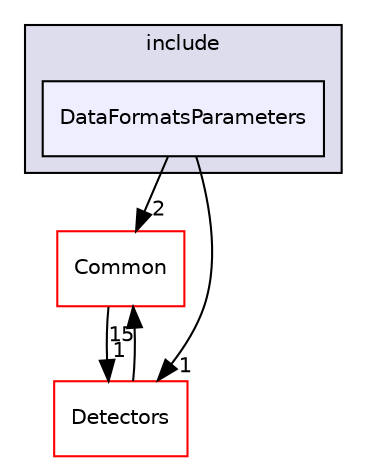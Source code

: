 digraph "/home/travis/build/AliceO2Group/AliceO2/DataFormats/Parameters/include/DataFormatsParameters" {
  bgcolor=transparent;
  compound=true
  node [ fontsize="10", fontname="Helvetica"];
  edge [ labelfontsize="10", labelfontname="Helvetica"];
  subgraph clusterdir_04f156109dbc2fc51b99c265fe2b4a64 {
    graph [ bgcolor="#ddddee", pencolor="black", label="include" fontname="Helvetica", fontsize="10", URL="dir_04f156109dbc2fc51b99c265fe2b4a64.html"]
  dir_ba84ff22fb82a1ad72bd77f527e4e587 [shape=box, label="DataFormatsParameters", style="filled", fillcolor="#eeeeff", pencolor="black", URL="dir_ba84ff22fb82a1ad72bd77f527e4e587.html"];
  }
  dir_4ab6b4cc6a7edbff49100e9123df213f [shape=box label="Common" color="red" URL="dir_4ab6b4cc6a7edbff49100e9123df213f.html"];
  dir_2801adc79bf3c286b1b479858d2cade4 [shape=box label="Detectors" color="red" URL="dir_2801adc79bf3c286b1b479858d2cade4.html"];
  dir_ba84ff22fb82a1ad72bd77f527e4e587->dir_4ab6b4cc6a7edbff49100e9123df213f [headlabel="2", labeldistance=1.5 headhref="dir_000262_000027.html"];
  dir_ba84ff22fb82a1ad72bd77f527e4e587->dir_2801adc79bf3c286b1b479858d2cade4 [headlabel="1", labeldistance=1.5 headhref="dir_000262_000086.html"];
  dir_4ab6b4cc6a7edbff49100e9123df213f->dir_2801adc79bf3c286b1b479858d2cade4 [headlabel="1", labeldistance=1.5 headhref="dir_000027_000086.html"];
  dir_2801adc79bf3c286b1b479858d2cade4->dir_4ab6b4cc6a7edbff49100e9123df213f [headlabel="15", labeldistance=1.5 headhref="dir_000086_000027.html"];
}

